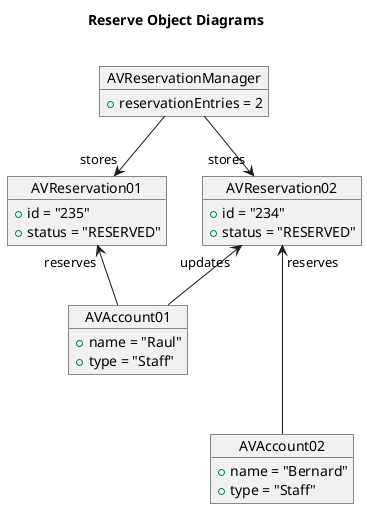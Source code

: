 @startuml
'https://plantuml.com/object-diagram

title Reserve Object Diagrams \n

object AVAccount01 {
    + name = "Raul"
    + type = "Staff"
}

object AVAccount02 {
    + name = "Bernard"
    + type = "Staff"
}

object AVReservation01 {
    + id = "235"
    + status = "RESERVED"
}

object AVReservation02 {
    + id = "234"
    + status = "RESERVED"
}

object AVReservationManager {
    + reservationEntries = 2
}

AVReservation01 "stores" <--up AVReservationManager
AVReservation02 "stores" <--up AVReservationManager

AVAccount01 --up> "reserves" AVReservation01
AVAccount01 --up> "updates" AVReservation02
AVAccount02 ---up> "reserves" AVReservation02

@enduml
